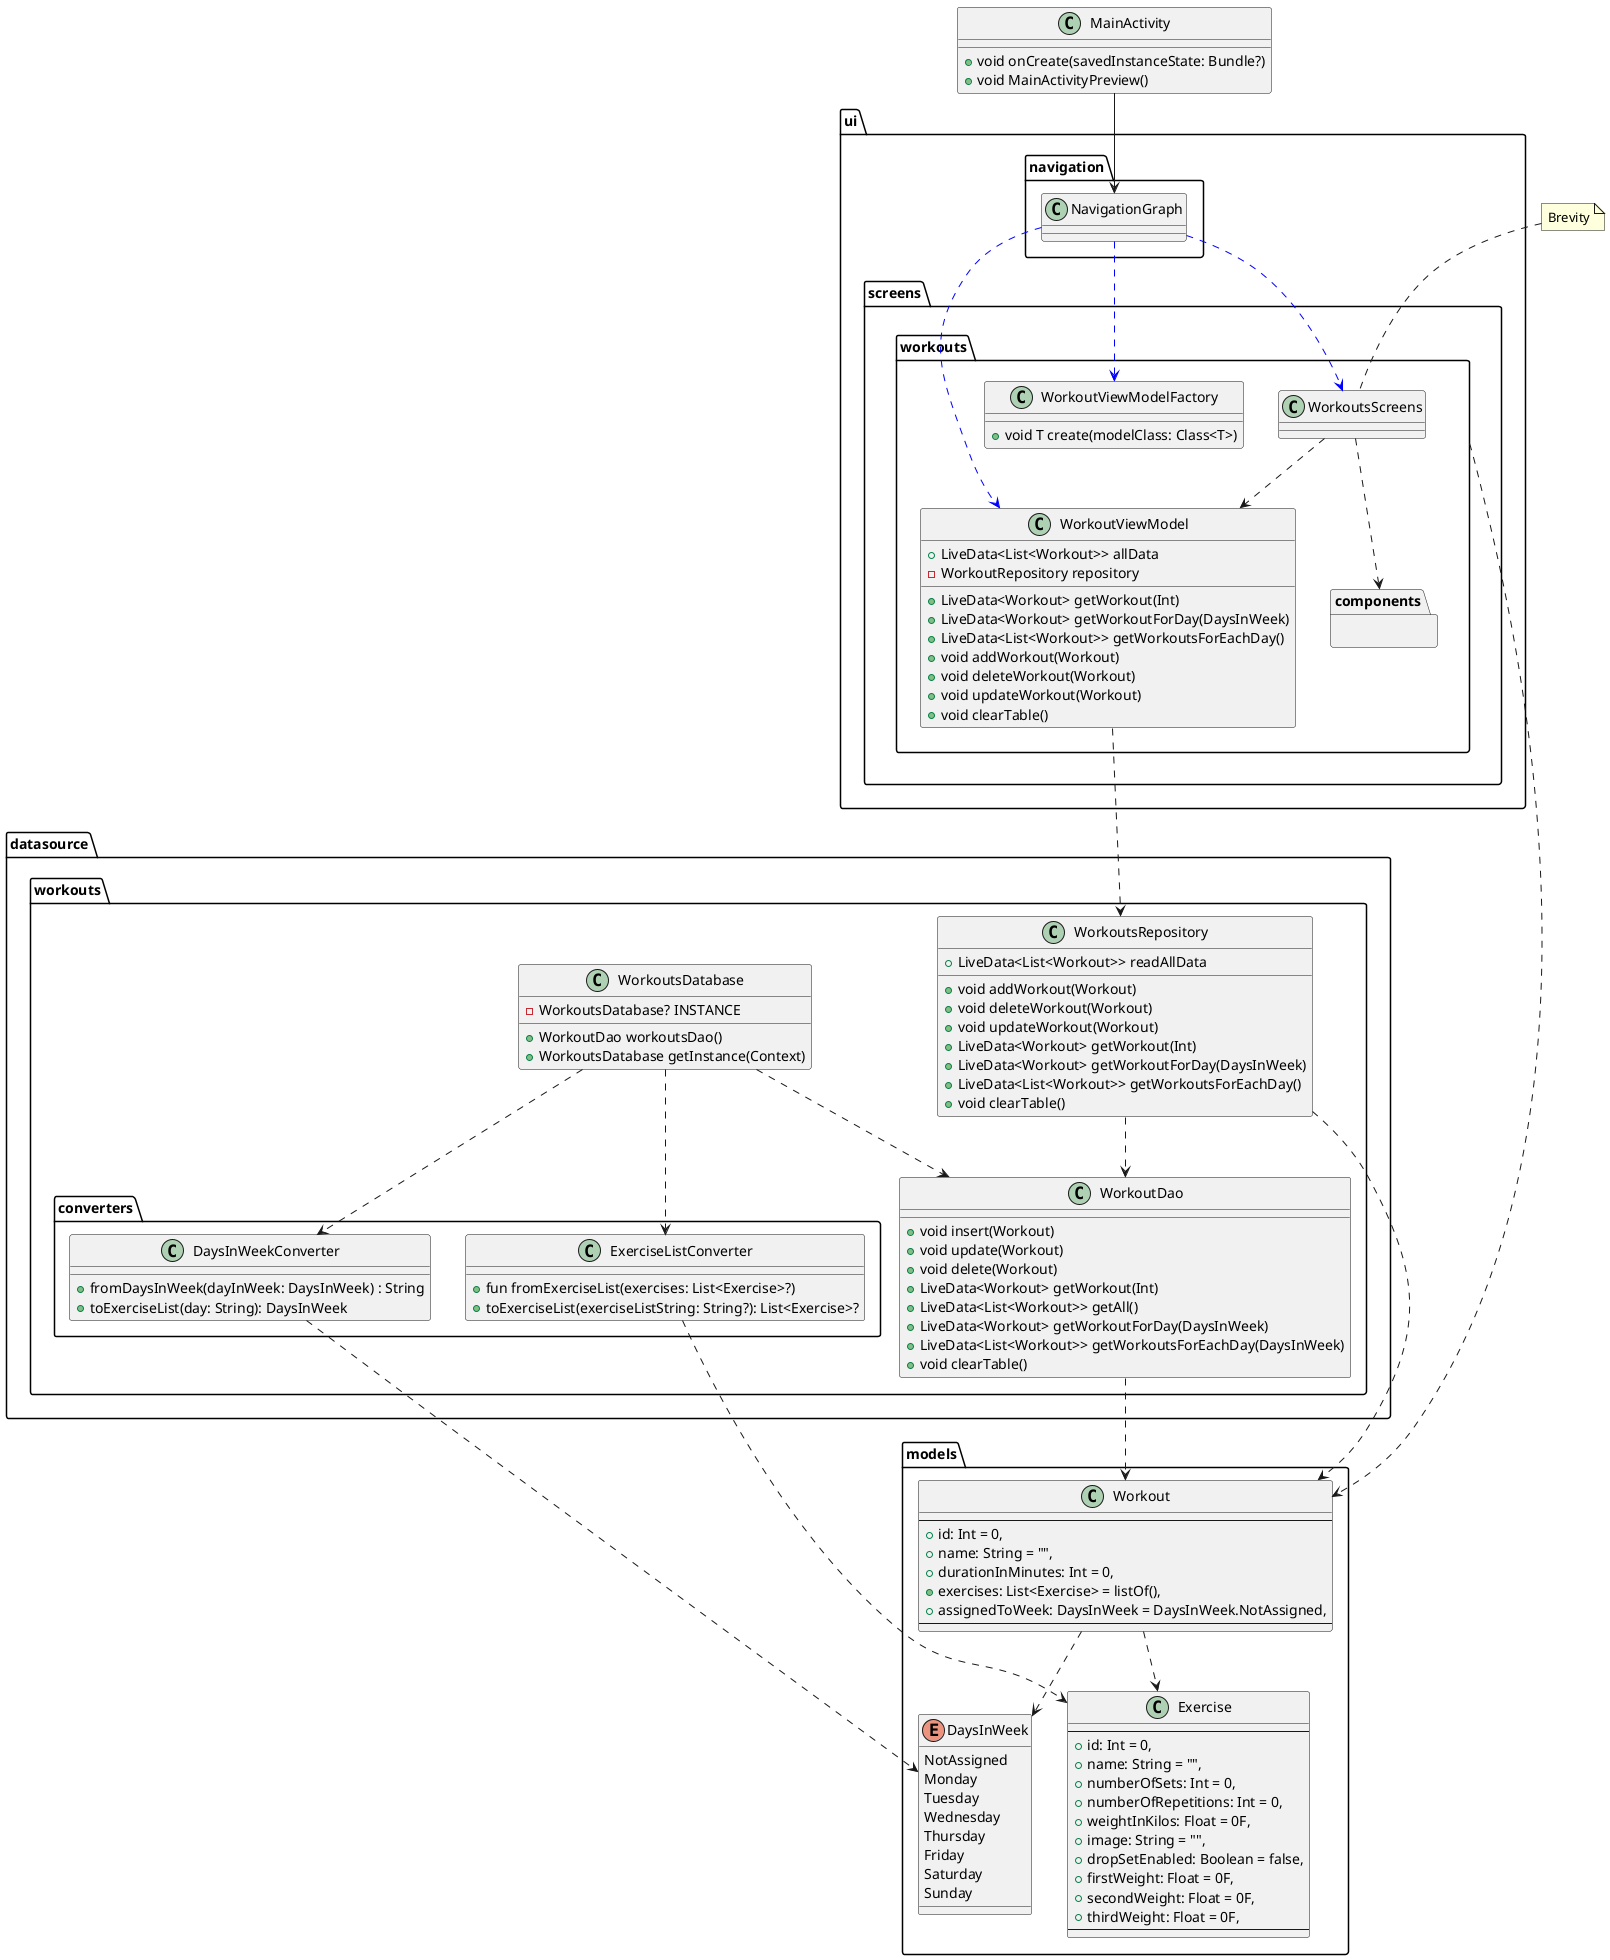 @startuml
page 1x2
skinparam pageMargin 10
skinparam pageExternalColor gray
skinparam pageBorderColor black
'https://plantuml.com/class-diagram

'========================== WORKOUTS ==============================
namespace datasource.workouts {
    class WorkoutsDatabase {
    + WorkoutDao workoutsDao()
    - WorkoutsDatabase? INSTANCE
    + WorkoutsDatabase getInstance(Context)
    }

    class WorkoutsRepository {
        + LiveData<List<Workout>> readAllData
        + void addWorkout(Workout)
        + void deleteWorkout(Workout)
        + void updateWorkout(Workout)
        + LiveData<Workout> getWorkout(Int)
        + LiveData<Workout> getWorkoutForDay(DaysInWeek)
        + LiveData<List<Workout>> getWorkoutsForEachDay()
        + void clearTable()
    }

    class WorkoutDao {
        + void insert(Workout)
        + void update(Workout)
        + void delete(Workout)
        + LiveData<Workout> getWorkout(Int)
        + LiveData<List<Workout>> getAll()
        + LiveData<Workout> getWorkoutForDay(DaysInWeek)
        + LiveData<List<Workout>> getWorkoutsForEachDay(DaysInWeek)
+ void clearTable()
    }

    namespace converters {
        class DaysInWeekConverter {
            + fromDaysInWeek(dayInWeek: DaysInWeek) : String
            + toExerciseList(day: String): DaysInWeek
        }

        class ExerciseListConverter {
            + fun fromExerciseList(exercises: List<Exercise>?)
            + toExerciseList(exerciseListString: String?): List<Exercise>?
        }
    }
}

datasource.workouts.converters.ExerciseListConverter ..> models.Exercise
datasource.workouts.converters.DaysInWeekConverter ..> models.DaysInWeek

datasource.workouts.WorkoutsDatabase ..>  datasource.workouts.converters.ExerciseListConverter
datasource.workouts.WorkoutsDatabase ..>  datasource.workouts.converters.DaysInWeekConverter


namespace models {
    class Exercise {
    --
    + id: Int = 0,
    + name: String = "",
    + numberOfSets: Int = 0,
    + numberOfRepetitions: Int = 0,
    + weightInKilos: Float = 0F,
    + image: String = "",
    + dropSetEnabled: Boolean = false,
    + firstWeight: Float = 0F,
    + secondWeight: Float = 0F,
    + thirdWeight: Float = 0F,
    --
    }

    class Workout {
--
+ id: Int = 0,
+ name: String = "",
+ durationInMinutes: Int = 0,
+ exercises: List<Exercise> = listOf(),
+ assignedToWeek: DaysInWeek = DaysInWeek.NotAssigned,
--
    }

    enum DaysInWeek {
        NotAssigned
        Monday
        Tuesday
        Wednesday
        Thursday
        Friday
        Saturday
        Sunday
    }
}

models.Workout ..> models.Exercise
models.Workout ..> models.DaysInWeek

namespace ui.screens.workouts {
   class WorkoutViewModel {
    + LiveData<List<Workout>> allData
    - WorkoutRepository repository
    + LiveData<Workout> getWorkout(Int)
    + LiveData<Workout> getWorkoutForDay(DaysInWeek)
    + LiveData<List<Workout>> getWorkoutsForEachDay()
    + void addWorkout(Workout)
    + void deleteWorkout(Workout)
    + void updateWorkout(Workout)
    + void clearTable()
   }

   class WorkoutViewModelFactory {
   + void T create(modelClass: Class<T>)
   }

   namespace components {
   }
}

'datasource to models
datasource.workouts.WorkoutsRepository ..> models.Workout
datasource.workouts.WorkoutsRepository ..> datasource.workouts.WorkoutDao
datasource.workouts.WorkoutsDatabase ..> datasource.workouts.WorkoutDao
datasource.workouts.WorkoutDao ..> models.Workout

'screen to model
ui.screens.workouts ..> models.Workout

'datasource to ui
ui.screens.workouts.WorkoutsScreens ..> ui.screens.workouts.WorkoutViewModel


'========================== SHARED ==============================
namespace ui.navigation {
    class ui.navigation.NavigationGraph {
    }
}

class MainActivity {
+ void onCreate(savedInstanceState: Bundle?)
+ void MainActivityPreview()
}


ui.navigation.NavigationGraph .[#blue].> ui.screens.workouts.WorkoutsScreens
ui.screens.workouts.WorkoutsScreens ..> ui.screens.workouts.components
note top of ui.screens.workouts.WorkoutsScreens: Brevity

ui.navigation.NavigationGraph .[#blue].> ui.screens.workouts.WorkoutViewModel
ui.navigation.NavigationGraph .[#blue].> ui.screens.workouts.WorkoutViewModelFactory

MainActivity --> ui.navigation.NavigationGraph

ui.screens.workouts.WorkoutViewModel ..> datasource.workouts.WorkoutsRepository

@enduml